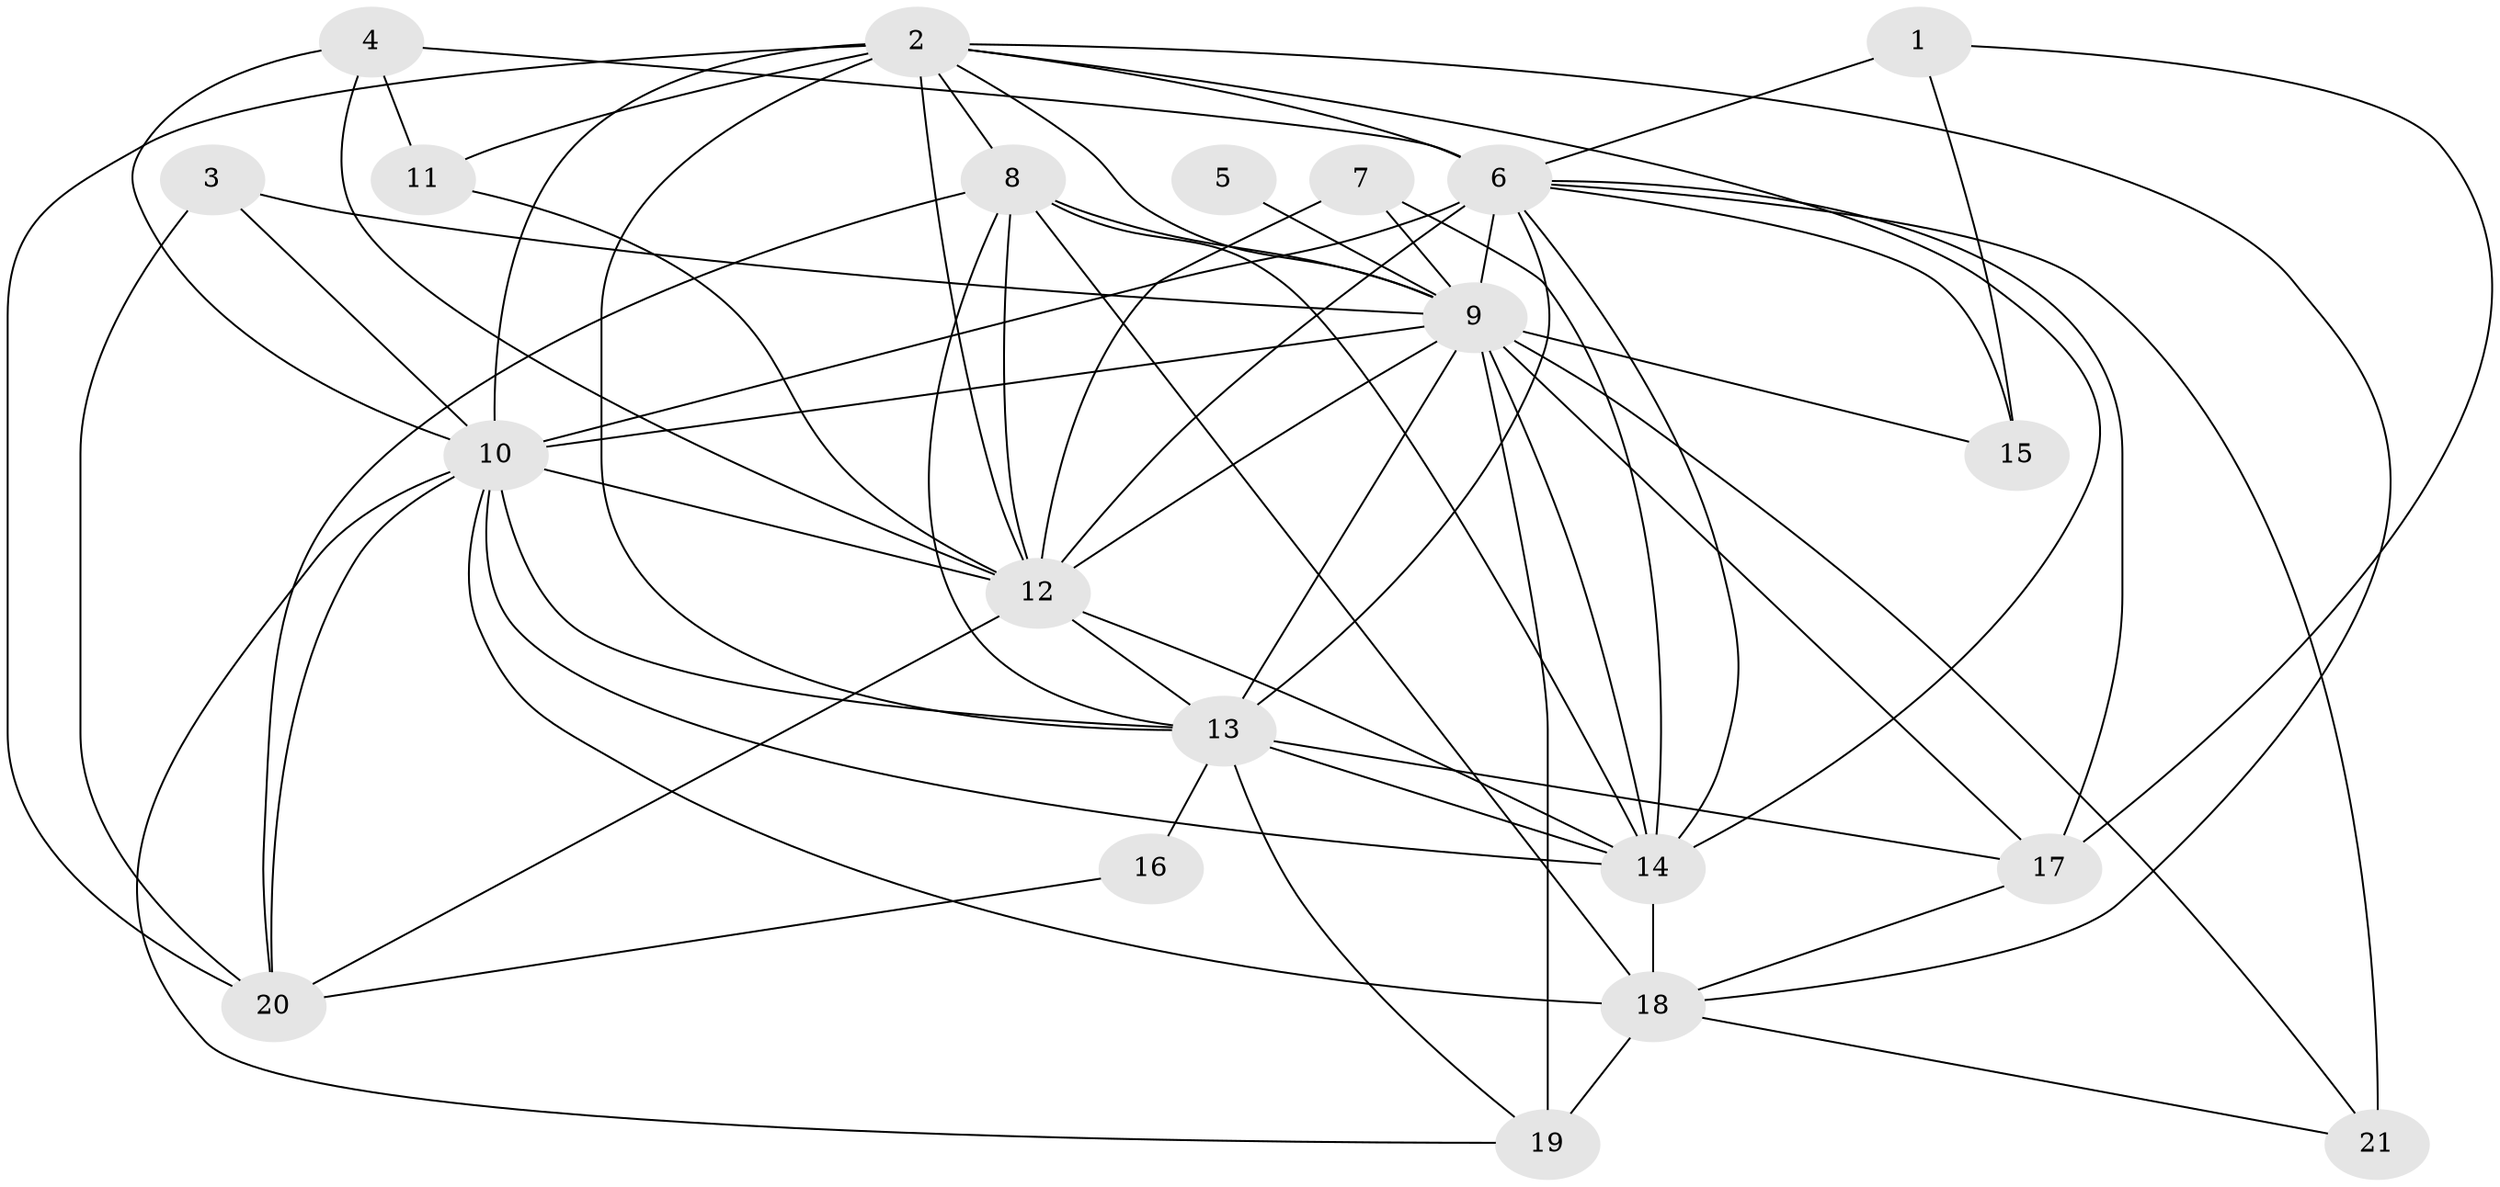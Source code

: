 // original degree distribution, {15: 0.058823529411764705, 17: 0.029411764705882353, 27: 0.014705882352941176, 11: 0.014705882352941176, 16: 0.014705882352941176, 18: 0.014705882352941176, 7: 0.014705882352941176, 4: 0.1323529411764706, 2: 0.5588235294117647, 5: 0.029411764705882353, 3: 0.10294117647058823, 6: 0.014705882352941176}
// Generated by graph-tools (version 1.1) at 2025/36/03/04/25 23:36:15]
// undirected, 21 vertices, 65 edges
graph export_dot {
  node [color=gray90,style=filled];
  1;
  2;
  3;
  4;
  5;
  6;
  7;
  8;
  9;
  10;
  11;
  12;
  13;
  14;
  15;
  16;
  17;
  18;
  19;
  20;
  21;
  1 -- 6 [weight=2.0];
  1 -- 15 [weight=1.0];
  1 -- 17 [weight=1.0];
  2 -- 6 [weight=5.0];
  2 -- 8 [weight=1.0];
  2 -- 9 [weight=4.0];
  2 -- 10 [weight=4.0];
  2 -- 11 [weight=2.0];
  2 -- 12 [weight=3.0];
  2 -- 13 [weight=4.0];
  2 -- 14 [weight=3.0];
  2 -- 18 [weight=1.0];
  2 -- 20 [weight=1.0];
  3 -- 9 [weight=1.0];
  3 -- 10 [weight=1.0];
  3 -- 20 [weight=1.0];
  4 -- 6 [weight=1.0];
  4 -- 10 [weight=1.0];
  4 -- 11 [weight=1.0];
  4 -- 12 [weight=1.0];
  5 -- 9 [weight=1.0];
  6 -- 9 [weight=3.0];
  6 -- 10 [weight=3.0];
  6 -- 12 [weight=3.0];
  6 -- 13 [weight=5.0];
  6 -- 14 [weight=2.0];
  6 -- 15 [weight=1.0];
  6 -- 17 [weight=1.0];
  6 -- 21 [weight=2.0];
  7 -- 9 [weight=1.0];
  7 -- 12 [weight=2.0];
  7 -- 14 [weight=1.0];
  8 -- 9 [weight=1.0];
  8 -- 12 [weight=1.0];
  8 -- 13 [weight=1.0];
  8 -- 14 [weight=1.0];
  8 -- 18 [weight=1.0];
  8 -- 20 [weight=1.0];
  9 -- 10 [weight=2.0];
  9 -- 12 [weight=1.0];
  9 -- 13 [weight=3.0];
  9 -- 14 [weight=3.0];
  9 -- 15 [weight=2.0];
  9 -- 17 [weight=1.0];
  9 -- 19 [weight=2.0];
  9 -- 21 [weight=1.0];
  10 -- 12 [weight=1.0];
  10 -- 13 [weight=2.0];
  10 -- 14 [weight=1.0];
  10 -- 18 [weight=1.0];
  10 -- 19 [weight=1.0];
  10 -- 20 [weight=1.0];
  11 -- 12 [weight=1.0];
  12 -- 13 [weight=2.0];
  12 -- 14 [weight=1.0];
  12 -- 20 [weight=1.0];
  13 -- 14 [weight=3.0];
  13 -- 16 [weight=2.0];
  13 -- 17 [weight=1.0];
  13 -- 19 [weight=1.0];
  14 -- 18 [weight=1.0];
  16 -- 20 [weight=1.0];
  17 -- 18 [weight=1.0];
  18 -- 19 [weight=2.0];
  18 -- 21 [weight=1.0];
}
